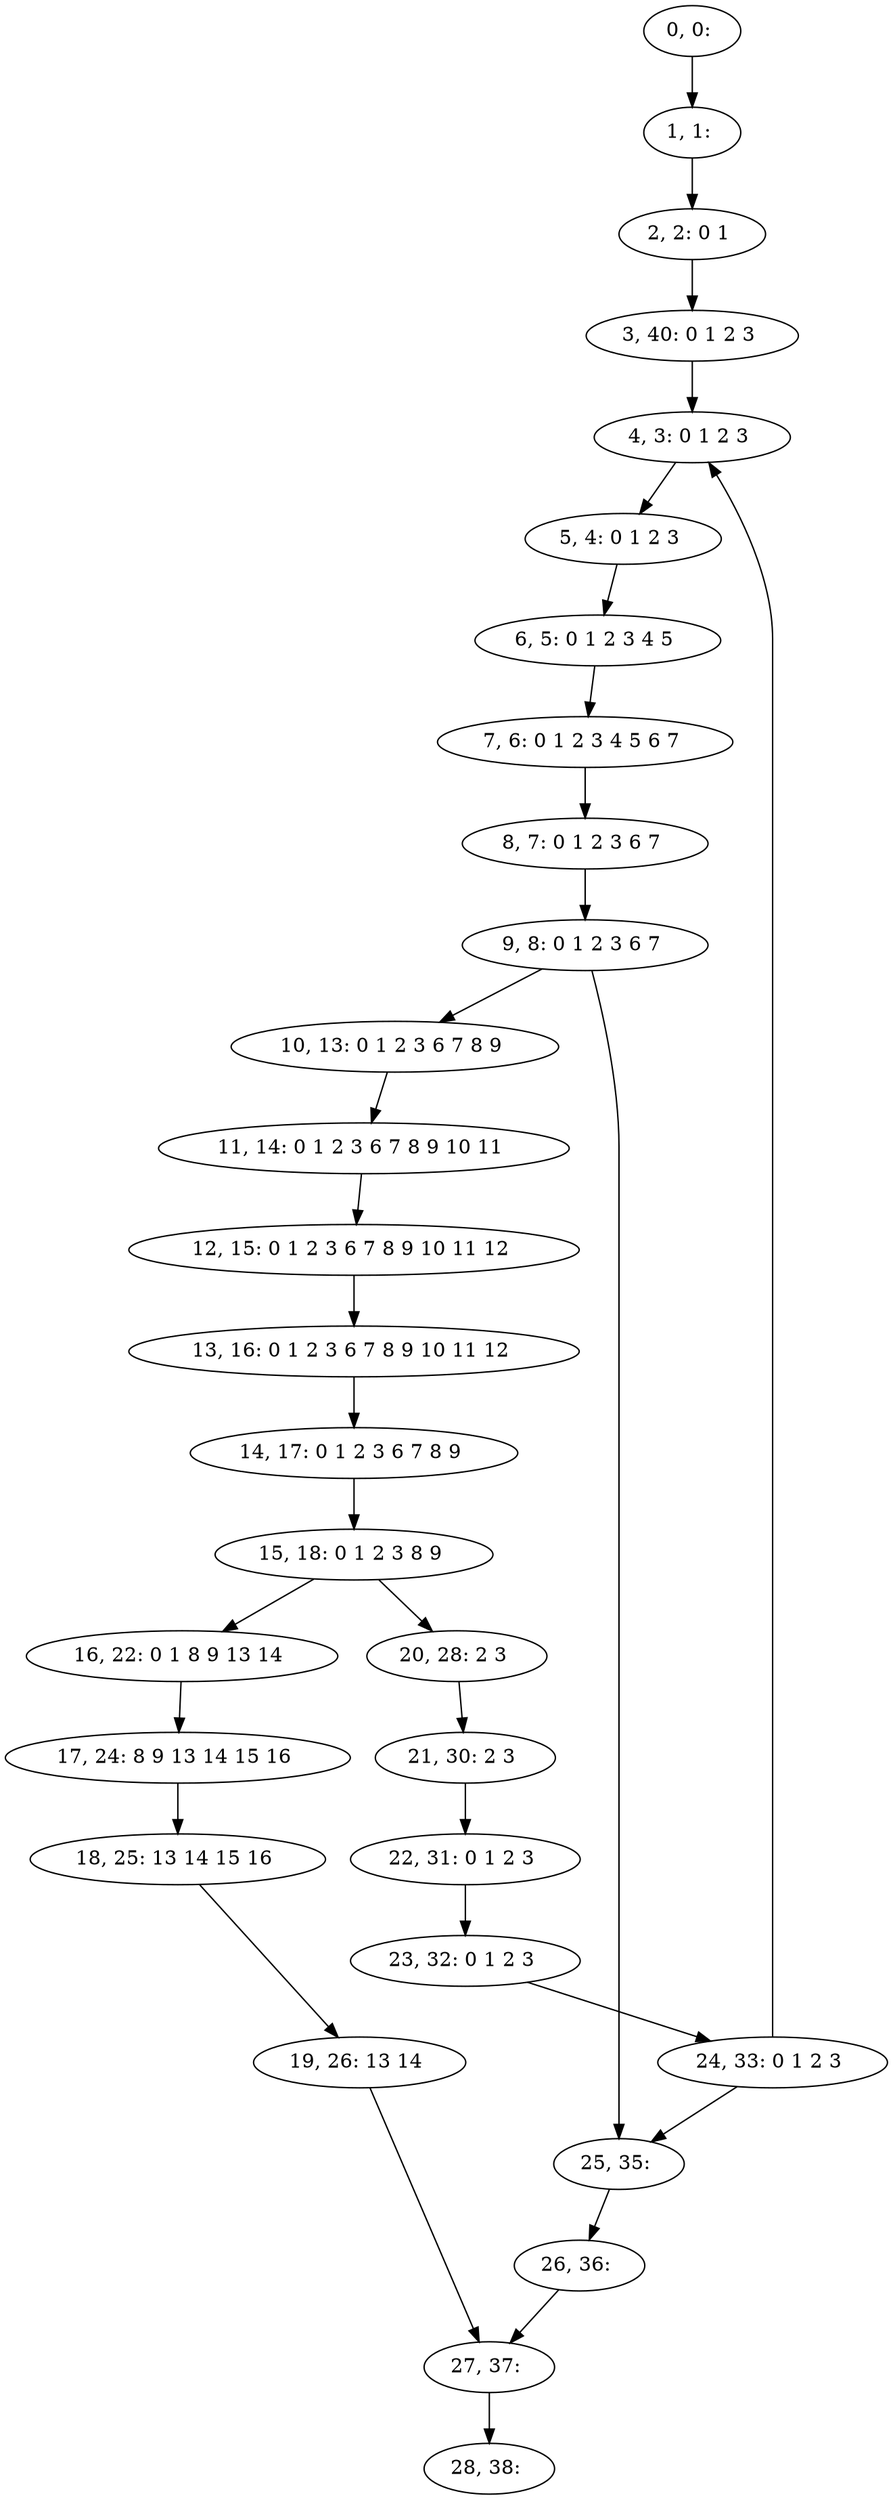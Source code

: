 digraph G {
0[label="0, 0: "];
1[label="1, 1: "];
2[label="2, 2: 0 1 "];
3[label="3, 40: 0 1 2 3 "];
4[label="4, 3: 0 1 2 3 "];
5[label="5, 4: 0 1 2 3 "];
6[label="6, 5: 0 1 2 3 4 5 "];
7[label="7, 6: 0 1 2 3 4 5 6 7 "];
8[label="8, 7: 0 1 2 3 6 7 "];
9[label="9, 8: 0 1 2 3 6 7 "];
10[label="10, 13: 0 1 2 3 6 7 8 9 "];
11[label="11, 14: 0 1 2 3 6 7 8 9 10 11 "];
12[label="12, 15: 0 1 2 3 6 7 8 9 10 11 12 "];
13[label="13, 16: 0 1 2 3 6 7 8 9 10 11 12 "];
14[label="14, 17: 0 1 2 3 6 7 8 9 "];
15[label="15, 18: 0 1 2 3 8 9 "];
16[label="16, 22: 0 1 8 9 13 14 "];
17[label="17, 24: 8 9 13 14 15 16 "];
18[label="18, 25: 13 14 15 16 "];
19[label="19, 26: 13 14 "];
20[label="20, 28: 2 3 "];
21[label="21, 30: 2 3 "];
22[label="22, 31: 0 1 2 3 "];
23[label="23, 32: 0 1 2 3 "];
24[label="24, 33: 0 1 2 3 "];
25[label="25, 35: "];
26[label="26, 36: "];
27[label="27, 37: "];
28[label="28, 38: "];
0->1 ;
1->2 ;
2->3 ;
3->4 ;
4->5 ;
5->6 ;
6->7 ;
7->8 ;
8->9 ;
9->10 ;
9->25 ;
10->11 ;
11->12 ;
12->13 ;
13->14 ;
14->15 ;
15->16 ;
15->20 ;
16->17 ;
17->18 ;
18->19 ;
19->27 ;
20->21 ;
21->22 ;
22->23 ;
23->24 ;
24->25 ;
24->4 ;
25->26 ;
26->27 ;
27->28 ;
}
